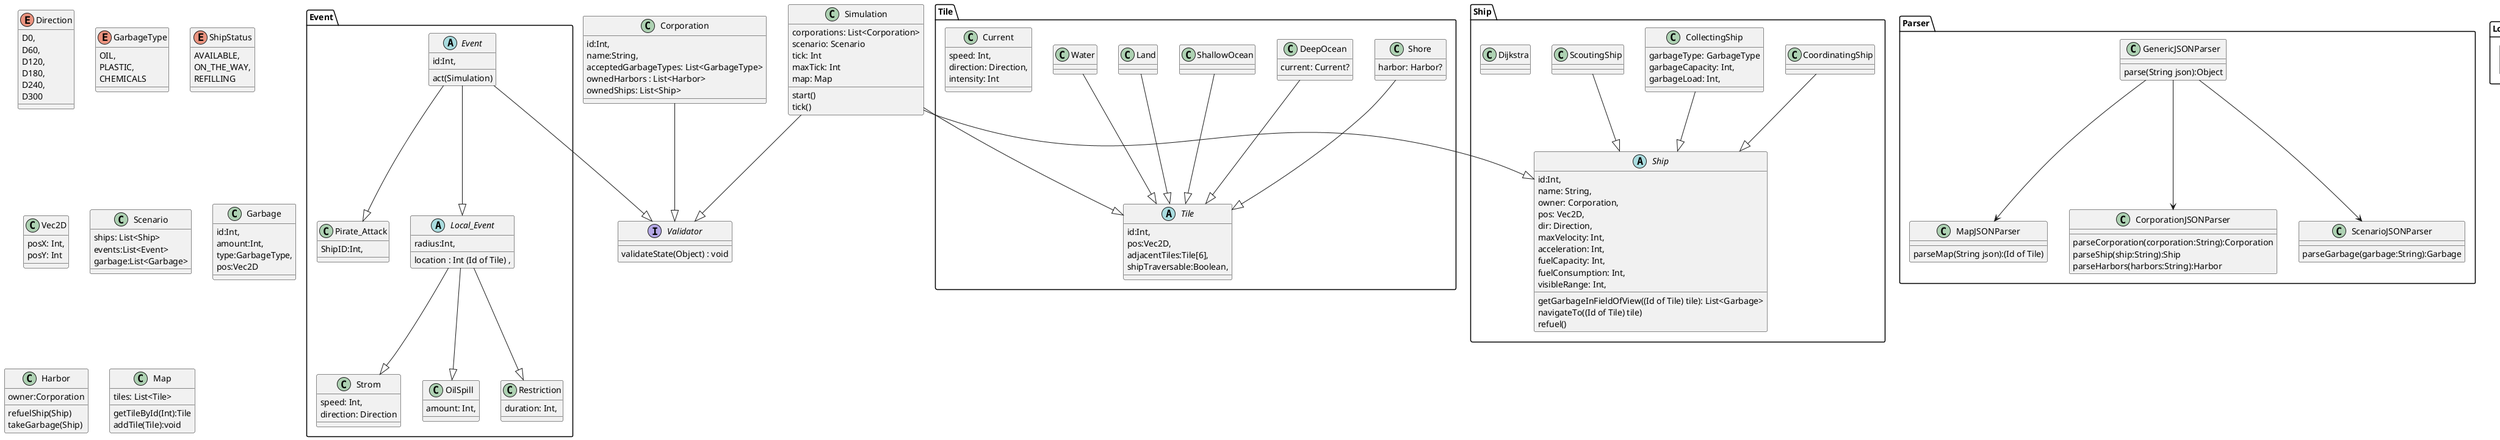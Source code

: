 @startuml
'General
  enum Direction{
    D0,
    D60,
    D120,
    D180,
    D240,
    D300
  }
  enum GarbageType{
    OIL,
    PLASTIC,
    CHEMICALS
  }

  enum ShipStatus{
  AVAILABLE,
  ON_THE_WAY,
  REFILLING
  }
   class Vec2D{
    posX: Int,
    posY: Int
  }

  interface Validator {
    ' Throws an exception if the object is not valid
    validateState(Object) : void
  }

class Scenario{
        ships: List<Ship>
        events:List<Event>
        garbage:List<Garbage>
}

class Garbage {
id:Int,
amount:Int,
type:GarbageType,
pos:Vec2D
}

Corporation --|> Validator
  class Corporation {
    id:Int,
    name:String,
    acceptedGarbageTypes: List<GarbageType>
    ownedHarbors : List<Harbor>
    ownedShips: List<Ship>

  }

  class Harbor {
           owner:Corporation
           refuelShip(Ship)
           takeGarbage(Ship)
  }

  class Map {
    tiles: List<Tile>
    getTileById(Int):Tile
    addTile(Tile):void
  }


    Simulation --|> Validator
    class Simulation {
        corporations: List<Corporation>
        scenario: Scenario
        tick: Int
        maxTick: Int
        map: Map

        start()
        tick()
    }
    package Event{
    Event --|> Validator
    abstract class Event {
    id:Int,
    act(Simulation)
    }
     Event --|> Pirate_Attack
    class Pirate_Attack {
    ShipID:Int,
    }
    Event --|> Local_Event
    abstract class Local_Event {
    location : Int (Id of Tile) ,
     radius:Int,
    }
    Local_Event --|> Strom
    class Strom {
    speed: Int,
    direction: Direction
    }
    Local_Event --|> OilSpill
    class OilSpill {
    amount: Int,
    }
    Local_Event --|> Restriction
    class Restriction {
    duration: Int,
    }
    }

package Parser{
    class GenericJSONParser{
    parse(String json):Object
    }

    class MapJSONParser{
    parseMap(String json):(Id of Tile)
    }

    class CorporationJSONParser{
     parseCorporation(corporation:String):Corporation
     parseShip(ship:String):Ship
     parseHarbors(harbors:String):Harbor
    }

        class ScenarioJSONParser{
          parseGarbage(garbage:String):Garbage
        }
        GenericJSONParser --> MapJSONParser
        GenericJSONParser --> CorporationJSONParser
        GenericJSONParser --> ScenarioJSONParser
        }
'Tiles

package Tile{
Simulation --|> Tile
abstract class Tile{
    id:Int,
    pos:Vec2D,
    adjacentTiles:Tile[6],
    shipTraversable:Boolean,
}

Land --|> Tile
Water --|> Tile

Shore --|> Tile
DeepOcean --|> Tile
ShallowOcean --|> Tile

class Current{
    speed: Int,
    direction: Direction,
    intensity: Int
}
class Land{
}
class Shore{
harbor: Harbor?
}
class ShallowOcean{}
class DeepOcean{
current: Current?
}

}
'Ships
package Ship{
Simulation --|> Ship
abstract class Ship {
    id:Int,
    name: String,
    owner: Corporation,
    pos: Vec2D,
    dir: Direction,
    maxVelocity: Int,
    acceleration: Int,
    fuelCapacity: Int,
    fuelConsumption: Int,
    visibleRange: Int,

    getGarbageInFieldOfView((Id of Tile) tile): List<Garbage>
    navigateTo((Id of Tile) tile)
    refuel()
}

ScoutingShip --|> Ship
CoordinatingShip --|> Ship
CollectingShip --|> Ship

class ScoutingShip{
}
class CoordinatingShip{
}
class CollectingShip{
garbageType: GarbageType
garbageCapacity: Int,
garbageLoad: Int,
}
class Dijkstra{
}
}
package Logger{
class Logger{


}
}
@enduml